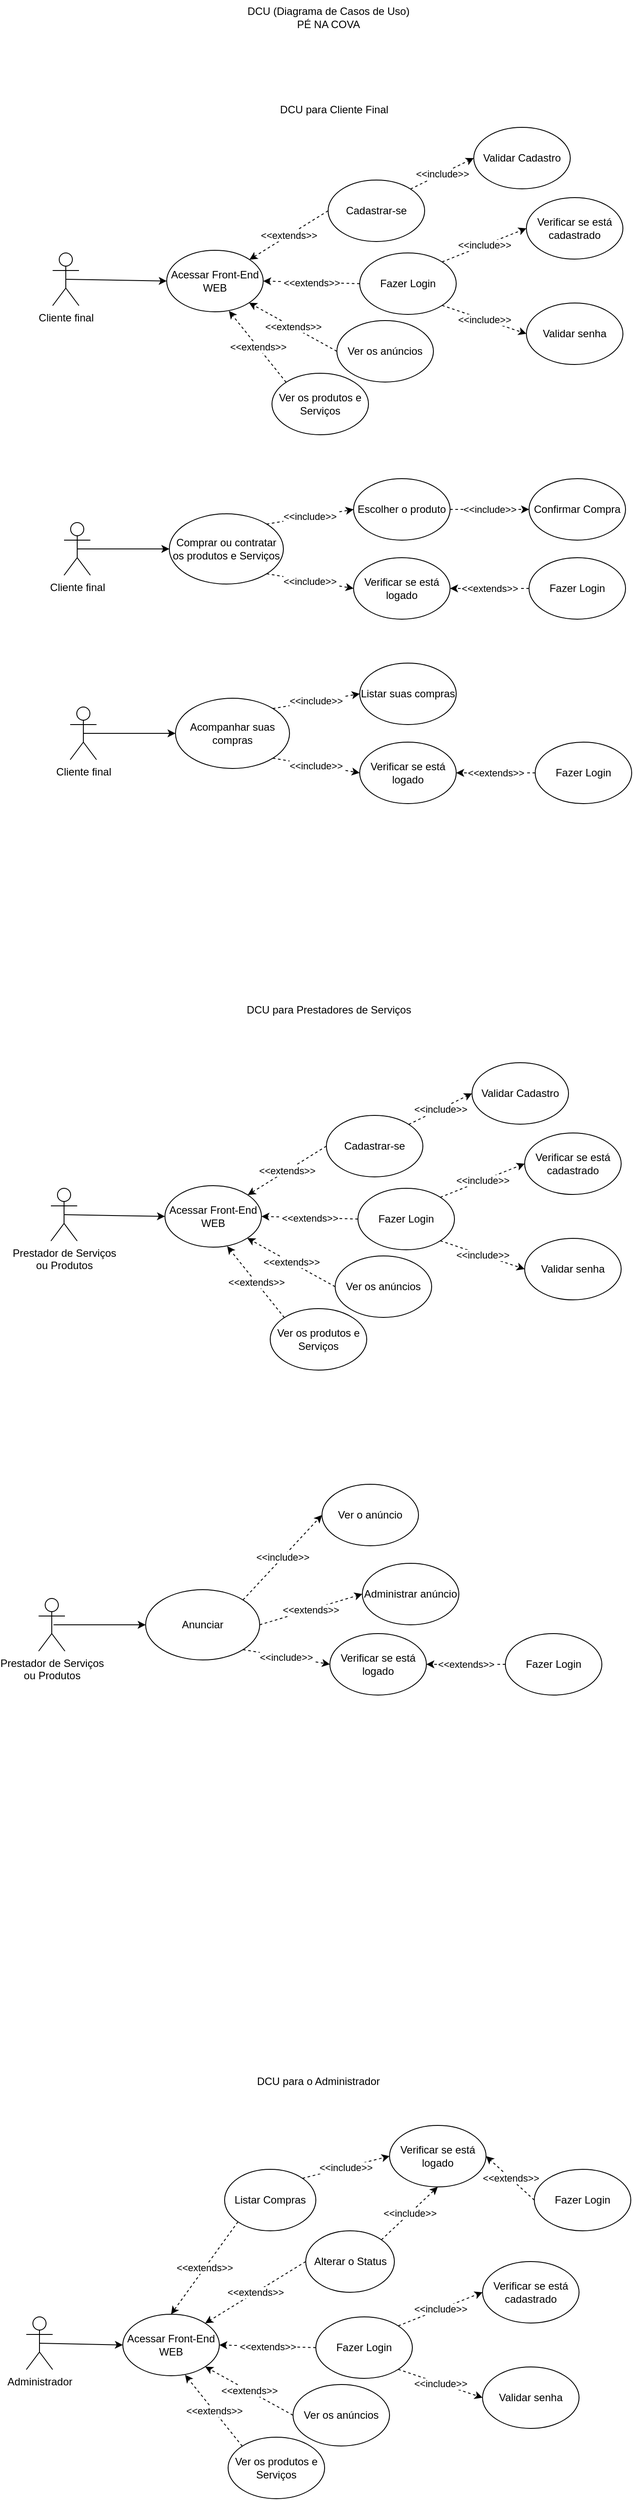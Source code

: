 <mxfile version="13.1.3" type="device"><diagram id="SVxdNEID_gaEw2wELh5b" name="Page-1"><mxGraphModel dx="868" dy="450" grid="1" gridSize="10" guides="1" tooltips="1" connect="1" arrows="1" fold="1" page="1" pageScale="1" pageWidth="827" pageHeight="1169" math="0" shadow="0"><root><mxCell id="0"/><mxCell id="1" parent="0"/><mxCell id="C7rJBYC_v69ijX08pCfW-22" style="edgeStyle=none;rounded=0;orthogonalLoop=1;jettySize=auto;html=1;exitX=0.5;exitY=0.5;exitDx=0;exitDy=0;exitPerimeter=0;entryX=0;entryY=0.5;entryDx=0;entryDy=0;" edge="1" parent="1" source="C7rJBYC_v69ijX08pCfW-1" target="C7rJBYC_v69ijX08pCfW-4"><mxGeometry relative="1" as="geometry"/></mxCell><mxCell id="C7rJBYC_v69ijX08pCfW-1" value="Cliente final" style="shape=umlActor;verticalLabelPosition=bottom;labelBackgroundColor=#ffffff;verticalAlign=top;html=1;outlineConnect=0;" vertex="1" parent="1"><mxGeometry x="91" y="358" width="30" height="60" as="geometry"/></mxCell><mxCell id="C7rJBYC_v69ijX08pCfW-4" value="Acessar Front-End WEB" style="ellipse;whiteSpace=wrap;html=1;" vertex="1" parent="1"><mxGeometry x="221" y="355" width="110" height="70" as="geometry"/></mxCell><mxCell id="C7rJBYC_v69ijX08pCfW-18" value="&amp;lt;&amp;lt;extends&amp;gt;&amp;gt;" style="rounded=0;orthogonalLoop=1;jettySize=auto;html=1;exitX=0;exitY=0.5;exitDx=0;exitDy=0;dashed=1;" edge="1" parent="1" source="C7rJBYC_v69ijX08pCfW-7" target="C7rJBYC_v69ijX08pCfW-4"><mxGeometry relative="1" as="geometry"/></mxCell><mxCell id="C7rJBYC_v69ijX08pCfW-54" value="&amp;lt;&amp;lt;include&amp;gt;&amp;gt;" style="edgeStyle=none;rounded=0;orthogonalLoop=1;jettySize=auto;html=1;exitX=1;exitY=0;exitDx=0;exitDy=0;entryX=0;entryY=0.5;entryDx=0;entryDy=0;dashed=1;" edge="1" parent="1" source="C7rJBYC_v69ijX08pCfW-7" target="C7rJBYC_v69ijX08pCfW-53"><mxGeometry relative="1" as="geometry"/></mxCell><mxCell id="C7rJBYC_v69ijX08pCfW-7" value="Cadastrar-se" style="ellipse;whiteSpace=wrap;html=1;" vertex="1" parent="1"><mxGeometry x="405" y="275" width="110" height="70" as="geometry"/></mxCell><mxCell id="C7rJBYC_v69ijX08pCfW-19" value="&amp;lt;&amp;lt;extends&amp;gt;&amp;gt;" style="edgeStyle=none;rounded=0;orthogonalLoop=1;jettySize=auto;html=1;exitX=0;exitY=0.5;exitDx=0;exitDy=0;entryX=1;entryY=0.5;entryDx=0;entryDy=0;dashed=1;" edge="1" parent="1" source="C7rJBYC_v69ijX08pCfW-8" target="C7rJBYC_v69ijX08pCfW-4"><mxGeometry relative="1" as="geometry"/></mxCell><mxCell id="C7rJBYC_v69ijX08pCfW-29" value="&amp;lt;&amp;lt;include&amp;gt;&amp;gt;" style="edgeStyle=none;rounded=0;orthogonalLoop=1;jettySize=auto;html=1;exitX=1;exitY=0;exitDx=0;exitDy=0;entryX=0;entryY=0.5;entryDx=0;entryDy=0;dashed=1;" edge="1" parent="1" source="C7rJBYC_v69ijX08pCfW-8" target="C7rJBYC_v69ijX08pCfW-27"><mxGeometry relative="1" as="geometry"/></mxCell><mxCell id="C7rJBYC_v69ijX08pCfW-30" value="&amp;lt;&amp;lt;include&amp;gt;&amp;gt;" style="edgeStyle=none;rounded=0;orthogonalLoop=1;jettySize=auto;html=1;exitX=1;exitY=1;exitDx=0;exitDy=0;entryX=0;entryY=0.5;entryDx=0;entryDy=0;dashed=1;" edge="1" parent="1" source="C7rJBYC_v69ijX08pCfW-8" target="C7rJBYC_v69ijX08pCfW-28"><mxGeometry relative="1" as="geometry"/></mxCell><mxCell id="C7rJBYC_v69ijX08pCfW-8" value="Fazer Login" style="ellipse;whiteSpace=wrap;html=1;" vertex="1" parent="1"><mxGeometry x="441" y="358" width="110" height="70" as="geometry"/></mxCell><mxCell id="C7rJBYC_v69ijX08pCfW-20" value="&amp;lt;&amp;lt;extends&amp;gt;&amp;gt;" style="edgeStyle=none;rounded=0;orthogonalLoop=1;jettySize=auto;html=1;exitX=0;exitY=0.5;exitDx=0;exitDy=0;entryX=1;entryY=1;entryDx=0;entryDy=0;dashed=1;" edge="1" parent="1" source="C7rJBYC_v69ijX08pCfW-12" target="C7rJBYC_v69ijX08pCfW-4"><mxGeometry relative="1" as="geometry"/></mxCell><mxCell id="C7rJBYC_v69ijX08pCfW-12" value="Ver os anúncios" style="ellipse;whiteSpace=wrap;html=1;" vertex="1" parent="1"><mxGeometry x="415" y="435" width="110" height="70" as="geometry"/></mxCell><mxCell id="C7rJBYC_v69ijX08pCfW-21" value="&amp;lt;&amp;lt;extends&amp;gt;&amp;gt;" style="edgeStyle=none;rounded=0;orthogonalLoop=1;jettySize=auto;html=1;exitX=0;exitY=0;exitDx=0;exitDy=0;entryX=0.645;entryY=0.986;entryDx=0;entryDy=0;entryPerimeter=0;dashed=1;" edge="1" parent="1" source="C7rJBYC_v69ijX08pCfW-13" target="C7rJBYC_v69ijX08pCfW-4"><mxGeometry relative="1" as="geometry"/></mxCell><mxCell id="C7rJBYC_v69ijX08pCfW-13" value="Ver os produtos e Serviços" style="ellipse;whiteSpace=wrap;html=1;" vertex="1" parent="1"><mxGeometry x="341" y="495" width="110" height="70" as="geometry"/></mxCell><mxCell id="C7rJBYC_v69ijX08pCfW-35" value="&amp;lt;&amp;lt;include&amp;gt;&amp;gt;" style="edgeStyle=none;rounded=0;orthogonalLoop=1;jettySize=auto;html=1;exitX=1;exitY=0;exitDx=0;exitDy=0;entryX=0;entryY=0.5;entryDx=0;entryDy=0;dashed=1;" edge="1" parent="1" source="C7rJBYC_v69ijX08pCfW-23" target="C7rJBYC_v69ijX08pCfW-26"><mxGeometry relative="1" as="geometry"/></mxCell><mxCell id="C7rJBYC_v69ijX08pCfW-36" value="&amp;lt;&amp;lt;include&amp;gt;&amp;gt;" style="edgeStyle=none;rounded=0;orthogonalLoop=1;jettySize=auto;html=1;exitX=1;exitY=1;exitDx=0;exitDy=0;entryX=0;entryY=0.5;entryDx=0;entryDy=0;dashed=1;" edge="1" parent="1" source="C7rJBYC_v69ijX08pCfW-23" target="C7rJBYC_v69ijX08pCfW-31"><mxGeometry relative="1" as="geometry"/></mxCell><mxCell id="C7rJBYC_v69ijX08pCfW-23" value="Comprar ou contratar os produtos e Serviços" style="ellipse;whiteSpace=wrap;html=1;" vertex="1" parent="1"><mxGeometry x="224" y="655" width="130" height="80" as="geometry"/></mxCell><mxCell id="C7rJBYC_v69ijX08pCfW-25" style="edgeStyle=none;rounded=0;orthogonalLoop=1;jettySize=auto;html=1;exitX=0.5;exitY=0.5;exitDx=0;exitDy=0;exitPerimeter=0;entryX=0;entryY=0.5;entryDx=0;entryDy=0;" edge="1" parent="1" source="C7rJBYC_v69ijX08pCfW-24" target="C7rJBYC_v69ijX08pCfW-23"><mxGeometry relative="1" as="geometry"/></mxCell><mxCell id="C7rJBYC_v69ijX08pCfW-24" value="Cliente final" style="shape=umlActor;verticalLabelPosition=bottom;labelBackgroundColor=#ffffff;verticalAlign=top;html=1;outlineConnect=0;" vertex="1" parent="1"><mxGeometry x="104" y="665" width="30" height="60" as="geometry"/></mxCell><mxCell id="C7rJBYC_v69ijX08pCfW-39" value="&amp;lt;&amp;lt;include&amp;gt;&amp;gt;" style="edgeStyle=none;rounded=0;orthogonalLoop=1;jettySize=auto;html=1;exitX=1;exitY=0.5;exitDx=0;exitDy=0;dashed=1;" edge="1" parent="1" source="C7rJBYC_v69ijX08pCfW-26" target="C7rJBYC_v69ijX08pCfW-37"><mxGeometry relative="1" as="geometry"/></mxCell><mxCell id="C7rJBYC_v69ijX08pCfW-26" value="Escolher o produto" style="ellipse;whiteSpace=wrap;html=1;" vertex="1" parent="1"><mxGeometry x="434" y="615" width="110" height="70" as="geometry"/></mxCell><mxCell id="C7rJBYC_v69ijX08pCfW-27" value="Verificar se está cadastrado" style="ellipse;whiteSpace=wrap;html=1;" vertex="1" parent="1"><mxGeometry x="631" y="295" width="110" height="70" as="geometry"/></mxCell><mxCell id="C7rJBYC_v69ijX08pCfW-28" value="Validar senha" style="ellipse;whiteSpace=wrap;html=1;" vertex="1" parent="1"><mxGeometry x="631" y="415" width="110" height="70" as="geometry"/></mxCell><mxCell id="C7rJBYC_v69ijX08pCfW-31" value="Verificar se está logado" style="ellipse;whiteSpace=wrap;html=1;" vertex="1" parent="1"><mxGeometry x="434" y="705" width="110" height="70" as="geometry"/></mxCell><mxCell id="C7rJBYC_v69ijX08pCfW-34" value="&amp;lt;&amp;lt;extends&amp;gt;&amp;gt;" style="edgeStyle=none;rounded=0;orthogonalLoop=1;jettySize=auto;html=1;exitX=0;exitY=0.5;exitDx=0;exitDy=0;entryX=1;entryY=0.5;entryDx=0;entryDy=0;dashed=1;" edge="1" parent="1" source="C7rJBYC_v69ijX08pCfW-33" target="C7rJBYC_v69ijX08pCfW-31"><mxGeometry relative="1" as="geometry"/></mxCell><mxCell id="C7rJBYC_v69ijX08pCfW-33" value="Fazer Login" style="ellipse;whiteSpace=wrap;html=1;" vertex="1" parent="1"><mxGeometry x="634" y="705" width="110" height="70" as="geometry"/></mxCell><mxCell id="C7rJBYC_v69ijX08pCfW-37" value="Confirmar Compra" style="ellipse;whiteSpace=wrap;html=1;" vertex="1" parent="1"><mxGeometry x="634" y="615" width="110" height="70" as="geometry"/></mxCell><mxCell id="C7rJBYC_v69ijX08pCfW-42" value="&amp;lt;&amp;lt;include&amp;gt;&amp;gt;" style="edgeStyle=none;rounded=0;orthogonalLoop=1;jettySize=auto;html=1;exitX=1;exitY=0;exitDx=0;exitDy=0;entryX=0;entryY=0.5;entryDx=0;entryDy=0;dashed=1;" edge="1" parent="1" source="C7rJBYC_v69ijX08pCfW-44" target="C7rJBYC_v69ijX08pCfW-48"><mxGeometry relative="1" as="geometry"/></mxCell><mxCell id="C7rJBYC_v69ijX08pCfW-43" value="&amp;lt;&amp;lt;include&amp;gt;&amp;gt;" style="edgeStyle=none;rounded=0;orthogonalLoop=1;jettySize=auto;html=1;exitX=1;exitY=1;exitDx=0;exitDy=0;entryX=0;entryY=0.5;entryDx=0;entryDy=0;dashed=1;" edge="1" parent="1" source="C7rJBYC_v69ijX08pCfW-44" target="C7rJBYC_v69ijX08pCfW-49"><mxGeometry relative="1" as="geometry"/></mxCell><mxCell id="C7rJBYC_v69ijX08pCfW-44" value="Acompanhar suas compras" style="ellipse;whiteSpace=wrap;html=1;" vertex="1" parent="1"><mxGeometry x="231" y="865" width="130" height="80" as="geometry"/></mxCell><mxCell id="C7rJBYC_v69ijX08pCfW-45" style="edgeStyle=none;rounded=0;orthogonalLoop=1;jettySize=auto;html=1;exitX=0.5;exitY=0.5;exitDx=0;exitDy=0;exitPerimeter=0;entryX=0;entryY=0.5;entryDx=0;entryDy=0;" edge="1" parent="1" source="C7rJBYC_v69ijX08pCfW-46" target="C7rJBYC_v69ijX08pCfW-44"><mxGeometry relative="1" as="geometry"/></mxCell><mxCell id="C7rJBYC_v69ijX08pCfW-46" value="Cliente final" style="shape=umlActor;verticalLabelPosition=bottom;labelBackgroundColor=#ffffff;verticalAlign=top;html=1;outlineConnect=0;" vertex="1" parent="1"><mxGeometry x="111" y="875" width="30" height="60" as="geometry"/></mxCell><mxCell id="C7rJBYC_v69ijX08pCfW-48" value="Listar suas compras" style="ellipse;whiteSpace=wrap;html=1;" vertex="1" parent="1"><mxGeometry x="441" y="825" width="110" height="70" as="geometry"/></mxCell><mxCell id="C7rJBYC_v69ijX08pCfW-49" value="Verificar se está logado" style="ellipse;whiteSpace=wrap;html=1;" vertex="1" parent="1"><mxGeometry x="441" y="915" width="110" height="70" as="geometry"/></mxCell><mxCell id="C7rJBYC_v69ijX08pCfW-50" value="&amp;lt;&amp;lt;extends&amp;gt;&amp;gt;" style="edgeStyle=none;rounded=0;orthogonalLoop=1;jettySize=auto;html=1;exitX=0;exitY=0.5;exitDx=0;exitDy=0;entryX=1;entryY=0.5;entryDx=0;entryDy=0;dashed=1;" edge="1" parent="1" source="C7rJBYC_v69ijX08pCfW-51" target="C7rJBYC_v69ijX08pCfW-49"><mxGeometry relative="1" as="geometry"/></mxCell><mxCell id="C7rJBYC_v69ijX08pCfW-51" value="Fazer Login" style="ellipse;whiteSpace=wrap;html=1;" vertex="1" parent="1"><mxGeometry x="641" y="915" width="110" height="70" as="geometry"/></mxCell><mxCell id="C7rJBYC_v69ijX08pCfW-53" value="Validar Cadastro" style="ellipse;whiteSpace=wrap;html=1;" vertex="1" parent="1"><mxGeometry x="571" y="215" width="110" height="70" as="geometry"/></mxCell><mxCell id="C7rJBYC_v69ijX08pCfW-55" style="edgeStyle=none;rounded=0;orthogonalLoop=1;jettySize=auto;html=1;exitX=0.5;exitY=0.5;exitDx=0;exitDy=0;exitPerimeter=0;entryX=0;entryY=0.5;entryDx=0;entryDy=0;" edge="1" parent="1" source="C7rJBYC_v69ijX08pCfW-56" target="C7rJBYC_v69ijX08pCfW-57"><mxGeometry relative="1" as="geometry"/></mxCell><mxCell id="C7rJBYC_v69ijX08pCfW-56" value="Prestador de Serviços&lt;br&gt;ou Produtos" style="shape=umlActor;verticalLabelPosition=bottom;labelBackgroundColor=#ffffff;verticalAlign=top;html=1;outlineConnect=0;" vertex="1" parent="1"><mxGeometry x="89" y="1423" width="30" height="60" as="geometry"/></mxCell><mxCell id="C7rJBYC_v69ijX08pCfW-57" value="Acessar Front-End WEB" style="ellipse;whiteSpace=wrap;html=1;" vertex="1" parent="1"><mxGeometry x="219" y="1420" width="110" height="70" as="geometry"/></mxCell><mxCell id="C7rJBYC_v69ijX08pCfW-58" value="&amp;lt;&amp;lt;extends&amp;gt;&amp;gt;" style="rounded=0;orthogonalLoop=1;jettySize=auto;html=1;exitX=0;exitY=0.5;exitDx=0;exitDy=0;dashed=1;" edge="1" parent="1" source="C7rJBYC_v69ijX08pCfW-60" target="C7rJBYC_v69ijX08pCfW-57"><mxGeometry relative="1" as="geometry"/></mxCell><mxCell id="C7rJBYC_v69ijX08pCfW-59" value="&amp;lt;&amp;lt;include&amp;gt;&amp;gt;" style="edgeStyle=none;rounded=0;orthogonalLoop=1;jettySize=auto;html=1;exitX=1;exitY=0;exitDx=0;exitDy=0;entryX=0;entryY=0.5;entryDx=0;entryDy=0;dashed=1;" edge="1" parent="1" source="C7rJBYC_v69ijX08pCfW-60" target="C7rJBYC_v69ijX08pCfW-71"><mxGeometry relative="1" as="geometry"/></mxCell><mxCell id="C7rJBYC_v69ijX08pCfW-60" value="Cadastrar-se" style="ellipse;whiteSpace=wrap;html=1;" vertex="1" parent="1"><mxGeometry x="403" y="1340" width="110" height="70" as="geometry"/></mxCell><mxCell id="C7rJBYC_v69ijX08pCfW-61" value="&amp;lt;&amp;lt;extends&amp;gt;&amp;gt;" style="edgeStyle=none;rounded=0;orthogonalLoop=1;jettySize=auto;html=1;exitX=0;exitY=0.5;exitDx=0;exitDy=0;entryX=1;entryY=0.5;entryDx=0;entryDy=0;dashed=1;" edge="1" parent="1" source="C7rJBYC_v69ijX08pCfW-64" target="C7rJBYC_v69ijX08pCfW-57"><mxGeometry relative="1" as="geometry"/></mxCell><mxCell id="C7rJBYC_v69ijX08pCfW-62" value="&amp;lt;&amp;lt;include&amp;gt;&amp;gt;" style="edgeStyle=none;rounded=0;orthogonalLoop=1;jettySize=auto;html=1;exitX=1;exitY=0;exitDx=0;exitDy=0;entryX=0;entryY=0.5;entryDx=0;entryDy=0;dashed=1;" edge="1" parent="1" source="C7rJBYC_v69ijX08pCfW-64" target="C7rJBYC_v69ijX08pCfW-69"><mxGeometry relative="1" as="geometry"/></mxCell><mxCell id="C7rJBYC_v69ijX08pCfW-63" value="&amp;lt;&amp;lt;include&amp;gt;&amp;gt;" style="edgeStyle=none;rounded=0;orthogonalLoop=1;jettySize=auto;html=1;exitX=1;exitY=1;exitDx=0;exitDy=0;entryX=0;entryY=0.5;entryDx=0;entryDy=0;dashed=1;" edge="1" parent="1" source="C7rJBYC_v69ijX08pCfW-64" target="C7rJBYC_v69ijX08pCfW-70"><mxGeometry relative="1" as="geometry"/></mxCell><mxCell id="C7rJBYC_v69ijX08pCfW-64" value="Fazer Login" style="ellipse;whiteSpace=wrap;html=1;" vertex="1" parent="1"><mxGeometry x="439" y="1423" width="110" height="70" as="geometry"/></mxCell><mxCell id="C7rJBYC_v69ijX08pCfW-65" value="&amp;lt;&amp;lt;extends&amp;gt;&amp;gt;" style="edgeStyle=none;rounded=0;orthogonalLoop=1;jettySize=auto;html=1;exitX=0;exitY=0.5;exitDx=0;exitDy=0;entryX=1;entryY=1;entryDx=0;entryDy=0;dashed=1;" edge="1" parent="1" source="C7rJBYC_v69ijX08pCfW-66" target="C7rJBYC_v69ijX08pCfW-57"><mxGeometry relative="1" as="geometry"/></mxCell><mxCell id="C7rJBYC_v69ijX08pCfW-66" value="Ver os anúncios" style="ellipse;whiteSpace=wrap;html=1;" vertex="1" parent="1"><mxGeometry x="413" y="1500" width="110" height="70" as="geometry"/></mxCell><mxCell id="C7rJBYC_v69ijX08pCfW-67" value="&amp;lt;&amp;lt;extends&amp;gt;&amp;gt;" style="edgeStyle=none;rounded=0;orthogonalLoop=1;jettySize=auto;html=1;exitX=0;exitY=0;exitDx=0;exitDy=0;entryX=0.645;entryY=0.986;entryDx=0;entryDy=0;entryPerimeter=0;dashed=1;" edge="1" parent="1" source="C7rJBYC_v69ijX08pCfW-68" target="C7rJBYC_v69ijX08pCfW-57"><mxGeometry relative="1" as="geometry"/></mxCell><mxCell id="C7rJBYC_v69ijX08pCfW-68" value="Ver os produtos e Serviços" style="ellipse;whiteSpace=wrap;html=1;" vertex="1" parent="1"><mxGeometry x="339" y="1560" width="110" height="70" as="geometry"/></mxCell><mxCell id="C7rJBYC_v69ijX08pCfW-69" value="Verificar se está cadastrado" style="ellipse;whiteSpace=wrap;html=1;" vertex="1" parent="1"><mxGeometry x="629" y="1360" width="110" height="70" as="geometry"/></mxCell><mxCell id="C7rJBYC_v69ijX08pCfW-70" value="Validar senha" style="ellipse;whiteSpace=wrap;html=1;" vertex="1" parent="1"><mxGeometry x="629" y="1480" width="110" height="70" as="geometry"/></mxCell><mxCell id="C7rJBYC_v69ijX08pCfW-71" value="Validar Cadastro" style="ellipse;whiteSpace=wrap;html=1;" vertex="1" parent="1"><mxGeometry x="569" y="1280" width="110" height="70" as="geometry"/></mxCell><mxCell id="C7rJBYC_v69ijX08pCfW-72" value="&amp;lt;&amp;lt;include&amp;gt;&amp;gt;" style="edgeStyle=none;rounded=0;orthogonalLoop=1;jettySize=auto;html=1;exitX=1;exitY=0;exitDx=0;exitDy=0;entryX=0;entryY=0.5;entryDx=0;entryDy=0;dashed=1;" edge="1" parent="1" source="C7rJBYC_v69ijX08pCfW-74" target="C7rJBYC_v69ijX08pCfW-77"><mxGeometry relative="1" as="geometry"/></mxCell><mxCell id="C7rJBYC_v69ijX08pCfW-73" value="&amp;lt;&amp;lt;include&amp;gt;&amp;gt;" style="edgeStyle=none;rounded=0;orthogonalLoop=1;jettySize=auto;html=1;exitX=1;exitY=1;exitDx=0;exitDy=0;entryX=0;entryY=0.5;entryDx=0;entryDy=0;dashed=1;" edge="1" parent="1" source="C7rJBYC_v69ijX08pCfW-74" target="C7rJBYC_v69ijX08pCfW-78"><mxGeometry relative="1" as="geometry"/></mxCell><mxCell id="C7rJBYC_v69ijX08pCfW-82" value="&amp;lt;&amp;lt;extends&amp;gt;&amp;gt;" style="edgeStyle=none;rounded=0;orthogonalLoop=1;jettySize=auto;html=1;exitX=1;exitY=0.5;exitDx=0;exitDy=0;entryX=0;entryY=0.5;entryDx=0;entryDy=0;dashed=1;" edge="1" parent="1" source="C7rJBYC_v69ijX08pCfW-74" target="C7rJBYC_v69ijX08pCfW-81"><mxGeometry relative="1" as="geometry"/></mxCell><mxCell id="C7rJBYC_v69ijX08pCfW-74" value="Anunciar" style="ellipse;whiteSpace=wrap;html=1;" vertex="1" parent="1"><mxGeometry x="197" y="1880" width="130" height="80" as="geometry"/></mxCell><mxCell id="C7rJBYC_v69ijX08pCfW-75" style="edgeStyle=none;rounded=0;orthogonalLoop=1;jettySize=auto;html=1;exitX=0.5;exitY=0.5;exitDx=0;exitDy=0;exitPerimeter=0;entryX=0;entryY=0.5;entryDx=0;entryDy=0;" edge="1" parent="1" target="C7rJBYC_v69ijX08pCfW-74"><mxGeometry relative="1" as="geometry"><mxPoint x="92" y="1920" as="sourcePoint"/></mxGeometry></mxCell><mxCell id="C7rJBYC_v69ijX08pCfW-77" value="Ver o anúncio" style="ellipse;whiteSpace=wrap;html=1;" vertex="1" parent="1"><mxGeometry x="398" y="1760" width="110" height="70" as="geometry"/></mxCell><mxCell id="C7rJBYC_v69ijX08pCfW-78" value="Verificar se está logado" style="ellipse;whiteSpace=wrap;html=1;" vertex="1" parent="1"><mxGeometry x="407" y="1930" width="110" height="70" as="geometry"/></mxCell><mxCell id="C7rJBYC_v69ijX08pCfW-79" value="&amp;lt;&amp;lt;extends&amp;gt;&amp;gt;" style="edgeStyle=none;rounded=0;orthogonalLoop=1;jettySize=auto;html=1;exitX=0;exitY=0.5;exitDx=0;exitDy=0;entryX=1;entryY=0.5;entryDx=0;entryDy=0;dashed=1;" edge="1" parent="1" source="C7rJBYC_v69ijX08pCfW-80" target="C7rJBYC_v69ijX08pCfW-78"><mxGeometry relative="1" as="geometry"/></mxCell><mxCell id="C7rJBYC_v69ijX08pCfW-80" value="Fazer Login" style="ellipse;whiteSpace=wrap;html=1;" vertex="1" parent="1"><mxGeometry x="607" y="1930" width="110" height="70" as="geometry"/></mxCell><mxCell id="C7rJBYC_v69ijX08pCfW-81" value="Administrar anúncio" style="ellipse;whiteSpace=wrap;html=1;" vertex="1" parent="1"><mxGeometry x="444" y="1850" width="110" height="70" as="geometry"/></mxCell><mxCell id="C7rJBYC_v69ijX08pCfW-83" value="Prestador de Serviços&lt;br&gt;ou Produtos" style="shape=umlActor;verticalLabelPosition=bottom;labelBackgroundColor=#ffffff;verticalAlign=top;html=1;outlineConnect=0;" vertex="1" parent="1"><mxGeometry x="75" y="1890" width="30" height="60" as="geometry"/></mxCell><mxCell id="C7rJBYC_v69ijX08pCfW-86" style="edgeStyle=none;rounded=0;orthogonalLoop=1;jettySize=auto;html=1;exitX=0.5;exitY=0.5;exitDx=0;exitDy=0;exitPerimeter=0;entryX=0;entryY=0.5;entryDx=0;entryDy=0;" edge="1" parent="1" source="C7rJBYC_v69ijX08pCfW-87" target="C7rJBYC_v69ijX08pCfW-88"><mxGeometry relative="1" as="geometry"/></mxCell><mxCell id="C7rJBYC_v69ijX08pCfW-87" value="Administrador" style="shape=umlActor;verticalLabelPosition=bottom;labelBackgroundColor=#ffffff;verticalAlign=top;html=1;outlineConnect=0;" vertex="1" parent="1"><mxGeometry x="61" y="2708" width="30" height="60" as="geometry"/></mxCell><mxCell id="C7rJBYC_v69ijX08pCfW-88" value="Acessar Front-End WEB" style="ellipse;whiteSpace=wrap;html=1;" vertex="1" parent="1"><mxGeometry x="171" y="2705" width="110" height="70" as="geometry"/></mxCell><mxCell id="C7rJBYC_v69ijX08pCfW-92" value="&amp;lt;&amp;lt;extends&amp;gt;&amp;gt;" style="edgeStyle=none;rounded=0;orthogonalLoop=1;jettySize=auto;html=1;exitX=0;exitY=0.5;exitDx=0;exitDy=0;entryX=1;entryY=0.5;entryDx=0;entryDy=0;dashed=1;" edge="1" parent="1" source="C7rJBYC_v69ijX08pCfW-95" target="C7rJBYC_v69ijX08pCfW-88"><mxGeometry relative="1" as="geometry"/></mxCell><mxCell id="C7rJBYC_v69ijX08pCfW-93" value="&amp;lt;&amp;lt;include&amp;gt;&amp;gt;" style="edgeStyle=none;rounded=0;orthogonalLoop=1;jettySize=auto;html=1;exitX=1;exitY=0;exitDx=0;exitDy=0;entryX=0;entryY=0.5;entryDx=0;entryDy=0;dashed=1;" edge="1" parent="1" source="C7rJBYC_v69ijX08pCfW-95" target="C7rJBYC_v69ijX08pCfW-100"><mxGeometry relative="1" as="geometry"/></mxCell><mxCell id="C7rJBYC_v69ijX08pCfW-94" value="&amp;lt;&amp;lt;include&amp;gt;&amp;gt;" style="edgeStyle=none;rounded=0;orthogonalLoop=1;jettySize=auto;html=1;exitX=1;exitY=1;exitDx=0;exitDy=0;entryX=0;entryY=0.5;entryDx=0;entryDy=0;dashed=1;" edge="1" parent="1" source="C7rJBYC_v69ijX08pCfW-95" target="C7rJBYC_v69ijX08pCfW-101"><mxGeometry relative="1" as="geometry"/></mxCell><mxCell id="C7rJBYC_v69ijX08pCfW-95" value="Fazer Login" style="ellipse;whiteSpace=wrap;html=1;" vertex="1" parent="1"><mxGeometry x="391" y="2708" width="110" height="70" as="geometry"/></mxCell><mxCell id="C7rJBYC_v69ijX08pCfW-96" value="&amp;lt;&amp;lt;extends&amp;gt;&amp;gt;" style="edgeStyle=none;rounded=0;orthogonalLoop=1;jettySize=auto;html=1;exitX=0;exitY=0.5;exitDx=0;exitDy=0;entryX=1;entryY=1;entryDx=0;entryDy=0;dashed=1;" edge="1" parent="1" source="C7rJBYC_v69ijX08pCfW-97" target="C7rJBYC_v69ijX08pCfW-88"><mxGeometry relative="1" as="geometry"/></mxCell><mxCell id="C7rJBYC_v69ijX08pCfW-97" value="Ver os anúncios" style="ellipse;whiteSpace=wrap;html=1;" vertex="1" parent="1"><mxGeometry x="365" y="2785" width="110" height="70" as="geometry"/></mxCell><mxCell id="C7rJBYC_v69ijX08pCfW-98" value="&amp;lt;&amp;lt;extends&amp;gt;&amp;gt;" style="edgeStyle=none;rounded=0;orthogonalLoop=1;jettySize=auto;html=1;exitX=0;exitY=0;exitDx=0;exitDy=0;entryX=0.645;entryY=0.986;entryDx=0;entryDy=0;entryPerimeter=0;dashed=1;" edge="1" parent="1" source="C7rJBYC_v69ijX08pCfW-99" target="C7rJBYC_v69ijX08pCfW-88"><mxGeometry relative="1" as="geometry"/></mxCell><mxCell id="C7rJBYC_v69ijX08pCfW-99" value="Ver os produtos e Serviços" style="ellipse;whiteSpace=wrap;html=1;" vertex="1" parent="1"><mxGeometry x="291" y="2845" width="110" height="70" as="geometry"/></mxCell><mxCell id="C7rJBYC_v69ijX08pCfW-100" value="Verificar se está cadastrado" style="ellipse;whiteSpace=wrap;html=1;" vertex="1" parent="1"><mxGeometry x="581" y="2645" width="110" height="70" as="geometry"/></mxCell><mxCell id="C7rJBYC_v69ijX08pCfW-101" value="Validar senha" style="ellipse;whiteSpace=wrap;html=1;" vertex="1" parent="1"><mxGeometry x="581" y="2765" width="110" height="70" as="geometry"/></mxCell><mxCell id="C7rJBYC_v69ijX08pCfW-105" value="&amp;lt;&amp;lt;extends&amp;gt;&amp;gt;" style="edgeStyle=none;rounded=0;orthogonalLoop=1;jettySize=auto;html=1;exitX=0;exitY=1;exitDx=0;exitDy=0;entryX=0.5;entryY=0;entryDx=0;entryDy=0;dashed=1;" edge="1" parent="1" source="C7rJBYC_v69ijX08pCfW-103" target="C7rJBYC_v69ijX08pCfW-88"><mxGeometry relative="1" as="geometry"/></mxCell><mxCell id="C7rJBYC_v69ijX08pCfW-112" value="&amp;lt;&amp;lt;include&amp;gt;&amp;gt;" style="edgeStyle=none;rounded=0;orthogonalLoop=1;jettySize=auto;html=1;exitX=1;exitY=0;exitDx=0;exitDy=0;entryX=0;entryY=0.5;entryDx=0;entryDy=0;dashed=1;" edge="1" parent="1" source="C7rJBYC_v69ijX08pCfW-103" target="C7rJBYC_v69ijX08pCfW-109"><mxGeometry relative="1" as="geometry"/></mxCell><mxCell id="C7rJBYC_v69ijX08pCfW-103" value="Listar Compras" style="ellipse;whiteSpace=wrap;html=1;" vertex="1" parent="1"><mxGeometry x="287" y="2540" width="104" height="70" as="geometry"/></mxCell><mxCell id="C7rJBYC_v69ijX08pCfW-106" value="&amp;lt;&amp;lt;extends&amp;gt;&amp;gt;" style="edgeStyle=none;rounded=0;orthogonalLoop=1;jettySize=auto;html=1;exitX=0;exitY=0.5;exitDx=0;exitDy=0;entryX=1;entryY=0;entryDx=0;entryDy=0;dashed=1;" edge="1" parent="1" source="C7rJBYC_v69ijX08pCfW-104" target="C7rJBYC_v69ijX08pCfW-88"><mxGeometry relative="1" as="geometry"/></mxCell><mxCell id="C7rJBYC_v69ijX08pCfW-113" value="&amp;lt;&amp;lt;include&amp;gt;&amp;gt;" style="edgeStyle=none;rounded=0;orthogonalLoop=1;jettySize=auto;html=1;exitX=1;exitY=0;exitDx=0;exitDy=0;entryX=0.5;entryY=1;entryDx=0;entryDy=0;dashed=1;" edge="1" parent="1" source="C7rJBYC_v69ijX08pCfW-104" target="C7rJBYC_v69ijX08pCfW-109"><mxGeometry relative="1" as="geometry"/></mxCell><mxCell id="C7rJBYC_v69ijX08pCfW-104" value="Alterar o Status" style="ellipse;whiteSpace=wrap;html=1;" vertex="1" parent="1"><mxGeometry x="379.5" y="2610" width="101" height="70" as="geometry"/></mxCell><mxCell id="C7rJBYC_v69ijX08pCfW-109" value="Verificar se está logado" style="ellipse;whiteSpace=wrap;html=1;" vertex="1" parent="1"><mxGeometry x="475" y="2490" width="110" height="70" as="geometry"/></mxCell><mxCell id="C7rJBYC_v69ijX08pCfW-110" value="&amp;lt;&amp;lt;extends&amp;gt;&amp;gt;" style="edgeStyle=none;rounded=0;orthogonalLoop=1;jettySize=auto;html=1;exitX=0;exitY=0.5;exitDx=0;exitDy=0;entryX=1;entryY=0.5;entryDx=0;entryDy=0;dashed=1;" edge="1" parent="1" source="C7rJBYC_v69ijX08pCfW-111" target="C7rJBYC_v69ijX08pCfW-109"><mxGeometry relative="1" as="geometry"/></mxCell><mxCell id="C7rJBYC_v69ijX08pCfW-111" value="Fazer Login" style="ellipse;whiteSpace=wrap;html=1;" vertex="1" parent="1"><mxGeometry x="640" y="2540" width="110" height="70" as="geometry"/></mxCell><mxCell id="C7rJBYC_v69ijX08pCfW-114" value="DCU (Diagrama de Casos de Uso)&lt;br&gt;PÉ NA COVA" style="text;html=1;strokeColor=none;fillColor=none;align=center;verticalAlign=middle;whiteSpace=wrap;rounded=0;" vertex="1" parent="1"><mxGeometry x="301" y="70" width="209" height="40" as="geometry"/></mxCell><mxCell id="C7rJBYC_v69ijX08pCfW-115" value="DCU para Cliente Final" style="text;html=1;strokeColor=none;fillColor=none;align=center;verticalAlign=middle;whiteSpace=wrap;rounded=0;" vertex="1" parent="1"><mxGeometry x="312" y="185" width="200" height="20" as="geometry"/></mxCell><mxCell id="C7rJBYC_v69ijX08pCfW-116" value="DCU para Prestadores de Serviços" style="text;html=1;strokeColor=none;fillColor=none;align=center;verticalAlign=middle;whiteSpace=wrap;rounded=0;" vertex="1" parent="1"><mxGeometry x="305.5" y="1210" width="200" height="20" as="geometry"/></mxCell><mxCell id="C7rJBYC_v69ijX08pCfW-117" value="DCU para o Administrador" style="text;html=1;strokeColor=none;fillColor=none;align=center;verticalAlign=middle;whiteSpace=wrap;rounded=0;" vertex="1" parent="1"><mxGeometry x="294" y="2430" width="200" height="20" as="geometry"/></mxCell></root></mxGraphModel></diagram></mxfile>